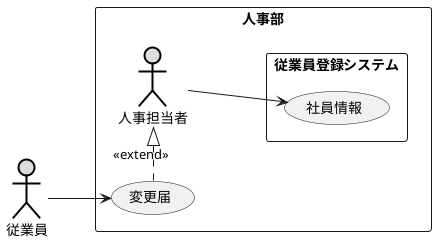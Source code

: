 @startuml 演習２－６
left to right direction
actor 従業員 #DDDDDD;line:black;line.bold;
    rectangle 人事部 {
        usecase 変更届    
actor 人事担当者 #DDDDDD;line:black;line.bold;
    rectangle 従業員登録システム {
        usecase 社員情報
    }
    }
従業員 --> 変更届
変更届 .|> 人事担当者 :<< extend >>
人事担当者 --> 社員情報
@enduml